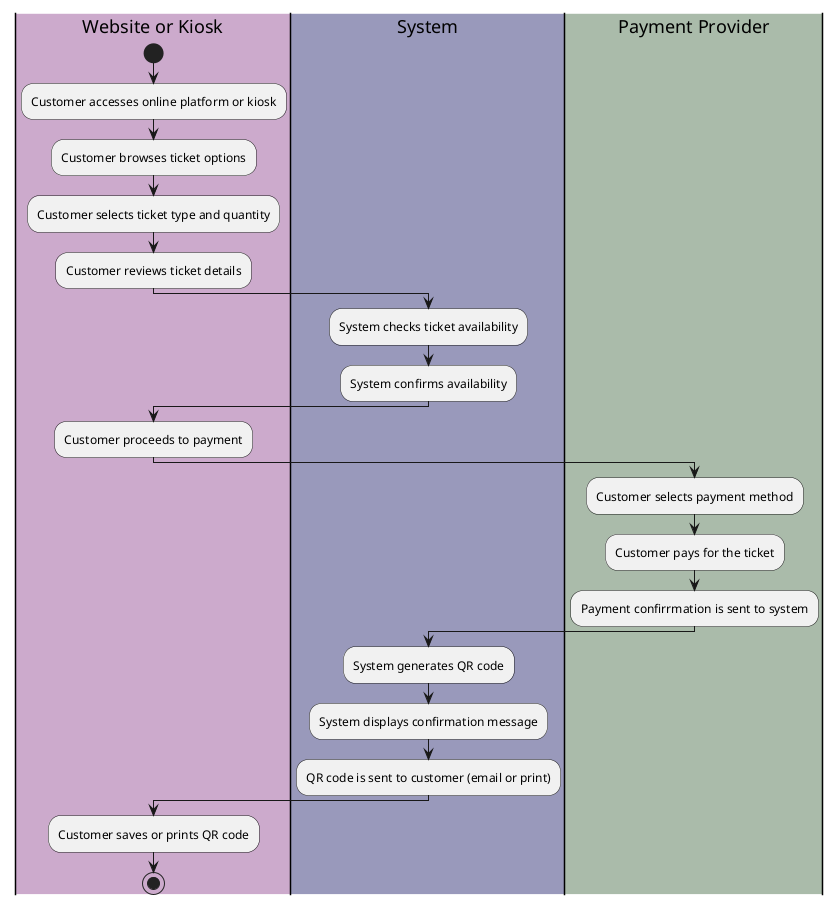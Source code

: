 @startuml TicketSellingProcess TO-BE

|#ccaacc|Website or Kiosk|
   start
  :Customer accesses online platform or kiosk;
  :Customer browses ticket options;
  :Customer selects ticket type and quantity;
  :Customer reviews ticket details;
|#9999bb|System|
  :System checks ticket availability;
  :System confirms availability;
|Website or Kiosk|
  :Customer proceeds to payment;
|#aabbaa|Payment Provider|
  :Customer selects payment method;
  :Customer pays for the ticket;
  :Payment confirrmation is sent to system;
|System|
  :System generates QR code;
  :System displays confirmation message;
  :QR code is sent to customer (email or print);
|Website or Kiosk|
  :Customer saves or prints QR code;
  stop

@enduml
